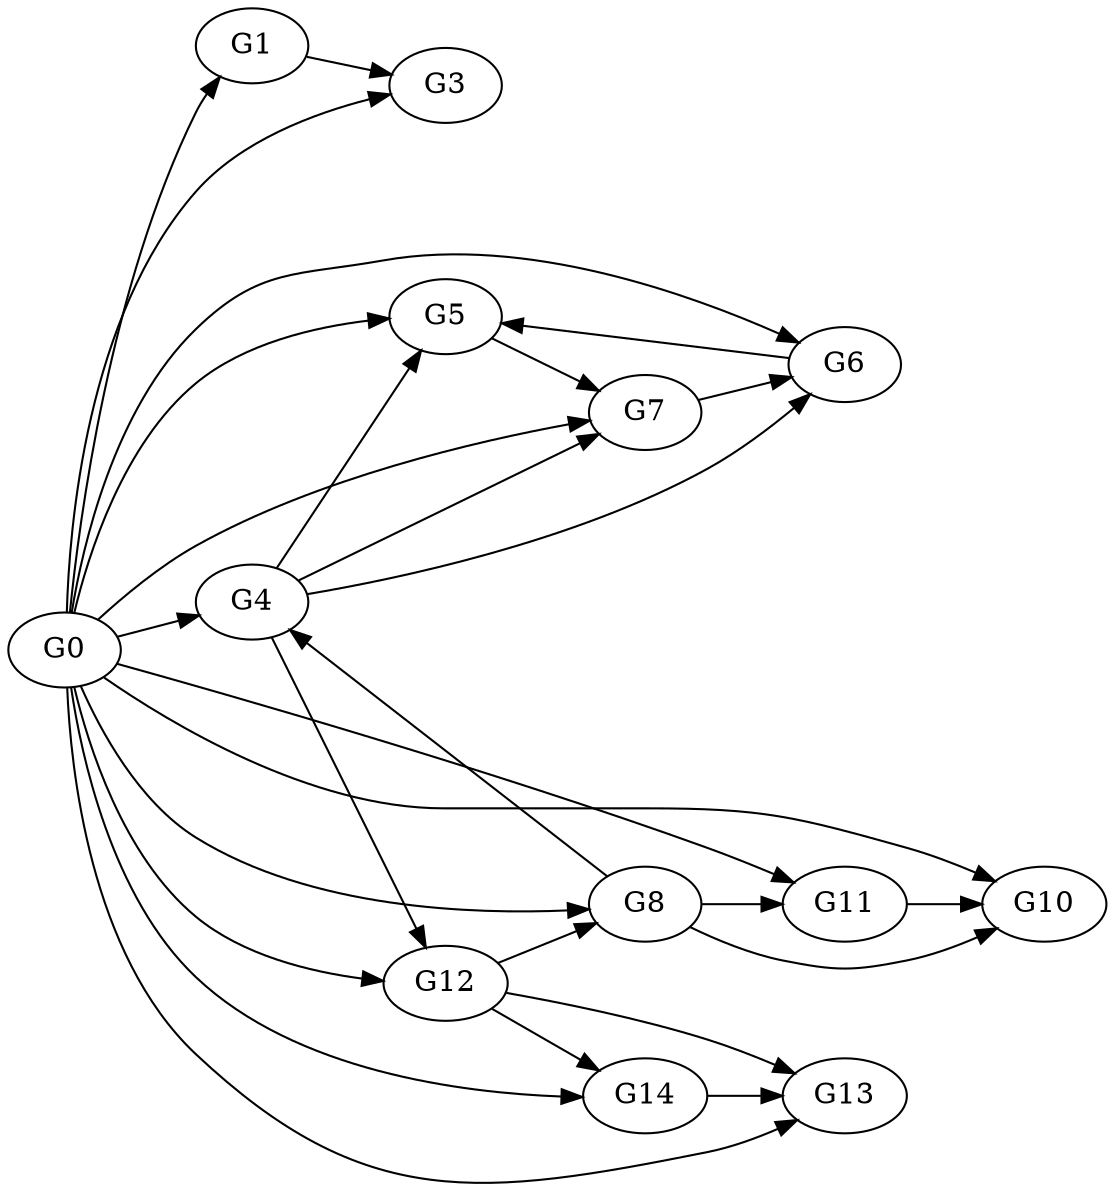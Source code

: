 digraph "Example" {
	rankdir=LR;
	"G0" [position="546,373"];
	"G1" [position="411,46"];
	"G3" [position="84,182"];
	"G4" [position="138,454"];
	"G5" [position="65,278"];
	"G6" [position="546,182"];
	"G7" [position="492,101"];
	"G8" [position="411,509"];
	"G10" [position="315,27"];
	"G11" [position="219,46"];
	"G12" [position="315,528"];
	"G13" [position="219,509"];
	"G14" [position="492,454"];
	"G0" -> "G1";
	"G0" -> "G3";
	"G1" -> "G3";
	"G4" -> "G5";
	"G4" -> "G6";
	"G4" -> "G7";
	"G5" -> "G7";
	"G6" -> "G5";
	"G7" -> "G6";
	"G8" -> "G10";
	"G8" -> "G11";
	"G11" -> "G10";
	"G12" -> "G13";
	"G12" -> "G14";
	"G14" -> "G13";
	"G0" -> "G4";
	"G0" -> "G5";
	"G0" -> "G6";
	"G0" -> "G7";
	"G0" -> "G8";
	"G0" -> "G10";
	"G0" -> "G11";
	"G0" -> "G12";
	"G0" -> "G13";
	"G0" -> "G14";
	"G4" -> "G12";
	"G8" -> "G4";
	"G12" -> "G8";
}